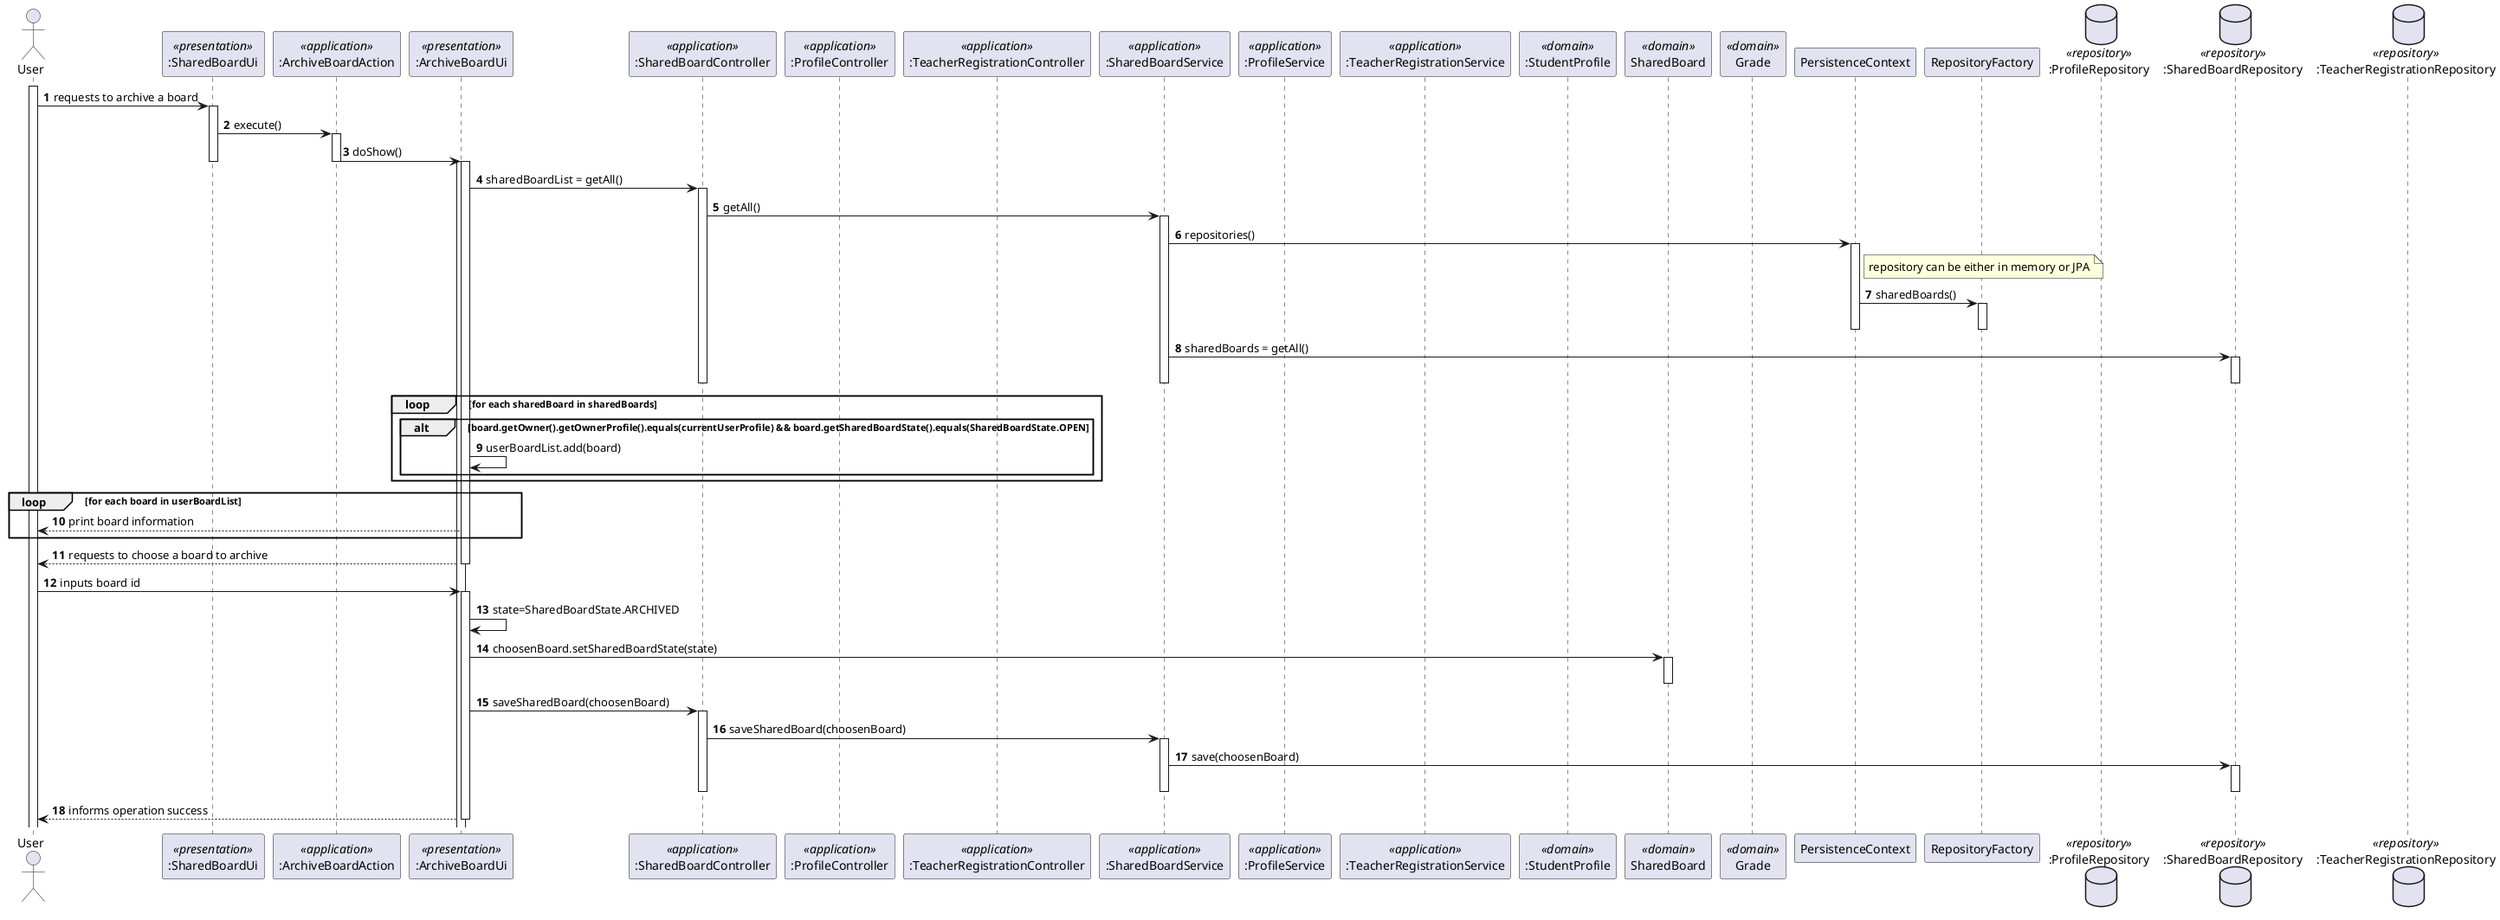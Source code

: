 @startuml
'https://plantuml.com/sequence-diagram

autonumber

actor manager as "User"

participant ":SharedBoardUi" as ui <<presentation>>
participant ":ArchiveBoardAction" as action <<application>>
participant ":ArchiveBoardUi" as viewUi <<presentation>>
participant ":SharedBoardController" as controller <<application>>
participant ":ProfileController" as profController <<application>>
participant ":TeacherRegistrationController" as registController <<application>>
participant ":SharedBoardService" as service <<application>>
participant ":ProfileService" as profService <<application>>
participant ":TeacherRegistrationService" as registService <<application>>
participant ":StudentProfile" as profile <<domain>>
participant "SharedBoard" as board <<domain>>
participant "Grade" as grade <<domain>>
participant PersistenceContext as persistence
participant RepositoryFactory as factory
database ":ProfileRepository" as profRepo <<repository>>
database ":SharedBoardRepository" as repository <<repository>>
database ":TeacherRegistrationRepository" as userRepository <<repository>>



activate manager

manager -> ui : requests to archive a board
activate ui
ui -> action : execute()
activate action
action -> viewUi : doShow()
deactivate action
activate viewUi
deactivate ui
activate viewUi

viewUi -> controller : sharedBoardList = getAll()
activate controller
controller -> service : getAll()
activate service
service -> persistence : repositories()
activate persistence
note right of persistence: repository can be either in memory or JPA
persistence -> factory : sharedBoards()
activate factory
deactivate factory
deactivate persistence
service -> repository : sharedBoards = getAll()
activate repository
deactivate repository
deactivate service
deactivate controller
loop for each sharedBoard in sharedBoards
alt board.getOwner().getOwnerProfile().equals(currentUserProfile) && board.getSharedBoardState().equals(SharedBoardState.OPEN
viewUi -> viewUi : userBoardList.add(board)
end
end
loop for each board in userBoardList
viewUi --> manager : print board information
end
viewUi --> manager : requests to choose a board to archive
deactivate viewUi
manager -> viewUi : inputs board id
activate viewUi
viewUi -> viewUi : state=SharedBoardState.ARCHIVED
viewUi -> board : choosenBoard.setSharedBoardState(state)
activate board
deactivate  board
viewUi -> controller : saveSharedBoard(choosenBoard)
activate controller
controller -> service : saveSharedBoard(choosenBoard)
activate service
service -> repository : save(choosenBoard)
activate repository
deactivate repository
deactivate service
deactivate controller
viewUi --> manager : informs operation success
deactivate viewUi





@enduml